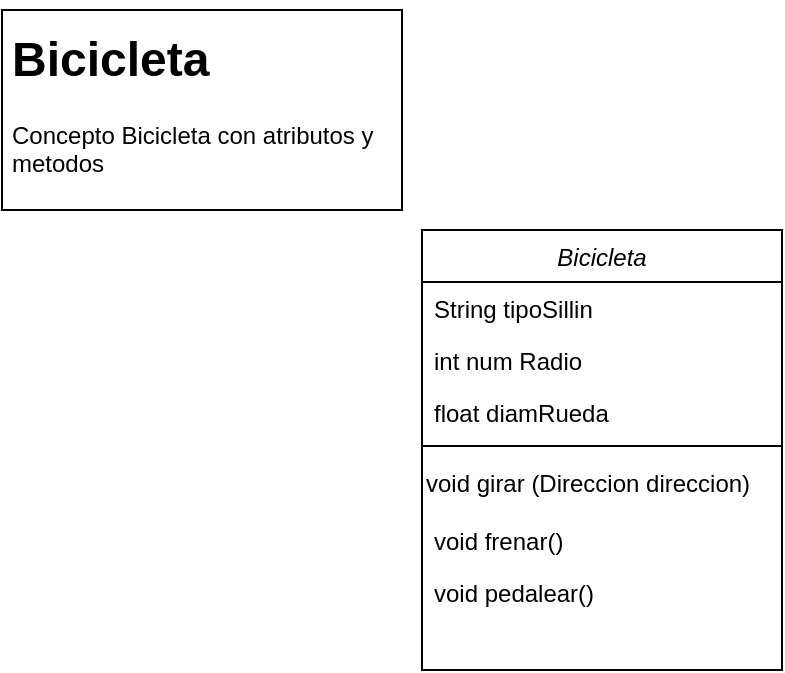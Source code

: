 <mxfile version="23.0.2" type="device" pages="3">
  <diagram id="C5RBs43oDa-KdzZeNtuy" name="Bicicleta">
    <mxGraphModel dx="1185" dy="683" grid="1" gridSize="10" guides="1" tooltips="1" connect="1" arrows="1" fold="1" page="1" pageScale="1" pageWidth="827" pageHeight="1169" math="0" shadow="0">
      <root>
        <mxCell id="WIyWlLk6GJQsqaUBKTNV-0" />
        <mxCell id="WIyWlLk6GJQsqaUBKTNV-1" parent="WIyWlLk6GJQsqaUBKTNV-0" />
        <mxCell id="zkfFHV4jXpPFQw0GAbJ--0" value="Bicicleta" style="swimlane;fontStyle=2;align=center;verticalAlign=top;childLayout=stackLayout;horizontal=1;startSize=26;horizontalStack=0;resizeParent=1;resizeLast=0;collapsible=1;marginBottom=0;rounded=0;shadow=0;strokeWidth=1;" parent="WIyWlLk6GJQsqaUBKTNV-1" vertex="1">
          <mxGeometry x="220" y="120" width="180" height="220" as="geometry">
            <mxRectangle x="230" y="140" width="160" height="26" as="alternateBounds" />
          </mxGeometry>
        </mxCell>
        <mxCell id="zkfFHV4jXpPFQw0GAbJ--2" value="String tipoSillin&#xa;" style="text;align=left;verticalAlign=top;spacingLeft=4;spacingRight=4;overflow=hidden;rotatable=0;points=[[0,0.5],[1,0.5]];portConstraint=eastwest;rounded=0;shadow=0;html=0;" parent="zkfFHV4jXpPFQw0GAbJ--0" vertex="1">
          <mxGeometry y="26" width="180" height="26" as="geometry" />
        </mxCell>
        <mxCell id="zkfFHV4jXpPFQw0GAbJ--3" value="int num Radio" style="text;align=left;verticalAlign=top;spacingLeft=4;spacingRight=4;overflow=hidden;rotatable=0;points=[[0,0.5],[1,0.5]];portConstraint=eastwest;rounded=0;shadow=0;html=0;" parent="zkfFHV4jXpPFQw0GAbJ--0" vertex="1">
          <mxGeometry y="52" width="180" height="26" as="geometry" />
        </mxCell>
        <mxCell id="zkfFHV4jXpPFQw0GAbJ--5" value="float diamRueda" style="text;align=left;verticalAlign=top;spacingLeft=4;spacingRight=4;overflow=hidden;rotatable=0;points=[[0,0.5],[1,0.5]];portConstraint=eastwest;" parent="zkfFHV4jXpPFQw0GAbJ--0" vertex="1">
          <mxGeometry y="78" width="180" height="26" as="geometry" />
        </mxCell>
        <mxCell id="zkfFHV4jXpPFQw0GAbJ--4" value="" style="line;html=1;strokeWidth=1;align=left;verticalAlign=middle;spacingTop=-1;spacingLeft=3;spacingRight=3;rotatable=0;labelPosition=right;points=[];portConstraint=eastwest;" parent="zkfFHV4jXpPFQw0GAbJ--0" vertex="1">
          <mxGeometry y="104" width="180" height="8" as="geometry" />
        </mxCell>
        <mxCell id="AgwjODAUbEBctoUbXbI7-3" value="void girar (Direccion direccion)" style="text;html=1;strokeColor=none;fillColor=none;align=left;verticalAlign=middle;whiteSpace=wrap;rounded=0;" parent="zkfFHV4jXpPFQw0GAbJ--0" vertex="1">
          <mxGeometry y="112" width="180" height="30" as="geometry" />
        </mxCell>
        <mxCell id="AgwjODAUbEBctoUbXbI7-5" value="void frenar()" style="text;align=left;verticalAlign=top;spacingLeft=4;spacingRight=4;overflow=hidden;rotatable=0;points=[[0,0.5],[1,0.5]];portConstraint=eastwest;" parent="zkfFHV4jXpPFQw0GAbJ--0" vertex="1">
          <mxGeometry y="142" width="180" height="26" as="geometry" />
        </mxCell>
        <mxCell id="AgwjODAUbEBctoUbXbI7-6" value="void pedalear()" style="text;align=left;verticalAlign=top;spacingLeft=4;spacingRight=4;overflow=hidden;rotatable=0;points=[[0,0.5],[1,0.5]];portConstraint=eastwest;" parent="zkfFHV4jXpPFQw0GAbJ--0" vertex="1">
          <mxGeometry y="168" width="180" height="26" as="geometry" />
        </mxCell>
        <mxCell id="AgwjODAUbEBctoUbXbI7-1" value="" style="rounded=0;whiteSpace=wrap;html=1;" parent="WIyWlLk6GJQsqaUBKTNV-1" vertex="1">
          <mxGeometry x="10" y="10" width="200" height="100" as="geometry" />
        </mxCell>
        <mxCell id="AgwjODAUbEBctoUbXbI7-0" value="&lt;h1&gt;Bicicleta&lt;/h1&gt;&lt;p&gt;Concepto Bicicleta con atributos y metodos&lt;/p&gt;" style="text;html=1;strokeColor=none;fillColor=none;spacing=5;spacingTop=-20;whiteSpace=wrap;overflow=hidden;rounded=0;" parent="WIyWlLk6GJQsqaUBKTNV-1" vertex="1">
          <mxGeometry x="10" y="15" width="190" height="90" as="geometry" />
        </mxCell>
      </root>
    </mxGraphModel>
  </diagram>
  <diagram name="Telefono" id="k71K0U-mPtM27eCYBqxp">
    <mxGraphModel dx="1185" dy="683" grid="1" gridSize="10" guides="1" tooltips="1" connect="1" arrows="1" fold="1" page="1" pageScale="1" pageWidth="827" pageHeight="1169" math="0" shadow="0">
      <root>
        <mxCell id="erYnBfg6eS9x8cGo7tnZ-0" />
        <mxCell id="erYnBfg6eS9x8cGo7tnZ-1" parent="erYnBfg6eS9x8cGo7tnZ-0" />
        <mxCell id="erYnBfg6eS9x8cGo7tnZ-2" value="Telefono" style="swimlane;fontStyle=2;align=center;verticalAlign=top;childLayout=stackLayout;horizontal=1;startSize=26;horizontalStack=0;resizeParent=1;resizeLast=0;collapsible=1;marginBottom=0;rounded=0;shadow=0;strokeWidth=1;" parent="erYnBfg6eS9x8cGo7tnZ-1" vertex="1">
          <mxGeometry x="220" y="120" width="180" height="220" as="geometry">
            <mxRectangle x="230" y="140" width="160" height="26" as="alternateBounds" />
          </mxGeometry>
        </mxCell>
        <mxCell id="erYnBfg6eS9x8cGo7tnZ-3" value="String color" style="text;align=left;verticalAlign=top;spacingLeft=4;spacingRight=4;overflow=hidden;rotatable=0;points=[[0,0.5],[1,0.5]];portConstraint=eastwest;rounded=0;shadow=0;html=0;" parent="erYnBfg6eS9x8cGo7tnZ-2" vertex="1">
          <mxGeometry y="26" width="180" height="26" as="geometry" />
        </mxCell>
        <mxCell id="erYnBfg6eS9x8cGo7tnZ-4" value="double precio" style="text;align=left;verticalAlign=top;spacingLeft=4;spacingRight=4;overflow=hidden;rotatable=0;points=[[0,0.5],[1,0.5]];portConstraint=eastwest;rounded=0;shadow=0;html=0;" parent="erYnBfg6eS9x8cGo7tnZ-2" vertex="1">
          <mxGeometry y="52" width="180" height="26" as="geometry" />
        </mxCell>
        <mxCell id="erYnBfg6eS9x8cGo7tnZ-5" value="double extension_cable" style="text;align=left;verticalAlign=top;spacingLeft=4;spacingRight=4;overflow=hidden;rotatable=0;points=[[0,0.5],[1,0.5]];portConstraint=eastwest;" parent="erYnBfg6eS9x8cGo7tnZ-2" vertex="1">
          <mxGeometry y="78" width="180" height="26" as="geometry" />
        </mxCell>
        <mxCell id="mLVXupoufUAHCKLVJrX0-0" value="String forma_marcar" style="text;align=left;verticalAlign=top;spacingLeft=4;spacingRight=4;overflow=hidden;rotatable=0;points=[[0,0.5],[1,0.5]];portConstraint=eastwest;" parent="erYnBfg6eS9x8cGo7tnZ-2" vertex="1">
          <mxGeometry y="104" width="180" height="26" as="geometry" />
        </mxCell>
        <mxCell id="erYnBfg6eS9x8cGo7tnZ-6" value="" style="line;html=1;strokeWidth=1;align=left;verticalAlign=middle;spacingTop=-1;spacingLeft=3;spacingRight=3;rotatable=0;labelPosition=right;points=[];portConstraint=eastwest;" parent="erYnBfg6eS9x8cGo7tnZ-2" vertex="1">
          <mxGeometry y="130" width="180" height="8" as="geometry" />
        </mxCell>
        <mxCell id="erYnBfg6eS9x8cGo7tnZ-8" value="bool marcar()" style="text;align=left;verticalAlign=top;spacingLeft=4;spacingRight=4;overflow=hidden;rotatable=0;points=[[0,0.5],[1,0.5]];portConstraint=eastwest;" parent="erYnBfg6eS9x8cGo7tnZ-2" vertex="1">
          <mxGeometry y="138" width="180" height="26" as="geometry" />
        </mxCell>
        <mxCell id="erYnBfg6eS9x8cGo7tnZ-9" value="void contestar()" style="text;align=left;verticalAlign=top;spacingLeft=4;spacingRight=4;overflow=hidden;rotatable=0;points=[[0,0.5],[1,0.5]];portConstraint=eastwest;" parent="erYnBfg6eS9x8cGo7tnZ-2" vertex="1">
          <mxGeometry y="164" width="180" height="26" as="geometry" />
        </mxCell>
        <mxCell id="erYnBfg6eS9x8cGo7tnZ-10" value="" style="rounded=0;whiteSpace=wrap;html=1;" parent="erYnBfg6eS9x8cGo7tnZ-1" vertex="1">
          <mxGeometry x="10" y="10" width="200" height="100" as="geometry" />
        </mxCell>
        <mxCell id="erYnBfg6eS9x8cGo7tnZ-11" value="&lt;h1&gt;Telefono&lt;/h1&gt;&lt;p&gt;Concepto Telefono con atributos y metodos&lt;/p&gt;" style="text;html=1;strokeColor=none;fillColor=none;spacing=5;spacingTop=-20;whiteSpace=wrap;overflow=hidden;rounded=0;" parent="erYnBfg6eS9x8cGo7tnZ-1" vertex="1">
          <mxGeometry x="10" y="15" width="190" height="90" as="geometry" />
        </mxCell>
      </root>
    </mxGraphModel>
  </diagram>
  <diagram name="Walkman" id="liUa7Sv8bGjh6vthdI10">
    <mxGraphModel dx="988" dy="570" grid="1" gridSize="10" guides="1" tooltips="1" connect="1" arrows="1" fold="1" page="1" pageScale="1" pageWidth="827" pageHeight="1169" math="0" shadow="0">
      <root>
        <mxCell id="kcVI-7ywDCT4lNcXVBqf-0" />
        <mxCell id="kcVI-7ywDCT4lNcXVBqf-1" parent="kcVI-7ywDCT4lNcXVBqf-0" />
        <mxCell id="kcVI-7ywDCT4lNcXVBqf-2" value="Walkman" style="swimlane;fontStyle=2;align=center;verticalAlign=top;childLayout=stackLayout;horizontal=1;startSize=26;horizontalStack=0;resizeParent=1;resizeLast=0;collapsible=1;marginBottom=0;rounded=0;shadow=0;strokeWidth=1;" parent="kcVI-7ywDCT4lNcXVBqf-1" vertex="1">
          <mxGeometry x="220" y="120" width="180" height="220" as="geometry">
            <mxRectangle x="230" y="140" width="160" height="26" as="alternateBounds" />
          </mxGeometry>
        </mxCell>
        <mxCell id="kcVI-7ywDCT4lNcXVBqf-3" value="String color" style="text;align=left;verticalAlign=top;spacingLeft=4;spacingRight=4;overflow=hidden;rotatable=0;points=[[0,0.5],[1,0.5]];portConstraint=eastwest;rounded=0;shadow=0;html=0;" parent="kcVI-7ywDCT4lNcXVBqf-2" vertex="1">
          <mxGeometry y="26" width="180" height="26" as="geometry" />
        </mxCell>
        <mxCell id="kcVI-7ywDCT4lNcXVBqf-4" value="String marca" style="text;align=left;verticalAlign=top;spacingLeft=4;spacingRight=4;overflow=hidden;rotatable=0;points=[[0,0.5],[1,0.5]];portConstraint=eastwest;rounded=0;shadow=0;html=0;" parent="kcVI-7ywDCT4lNcXVBqf-2" vertex="1">
          <mxGeometry y="52" width="180" height="26" as="geometry" />
        </mxCell>
        <mxCell id="kcVI-7ywDCT4lNcXVBqf-5" value="String tipoDisquette" style="text;align=left;verticalAlign=top;spacingLeft=4;spacingRight=4;overflow=hidden;rotatable=0;points=[[0,0.5],[1,0.5]];portConstraint=eastwest;" parent="kcVI-7ywDCT4lNcXVBqf-2" vertex="1">
          <mxGeometry y="78" width="180" height="26" as="geometry" />
        </mxCell>
        <mxCell id="4Bdx-qfZAZCLWoMVO0Ug-0" value="Array listaBotones" style="text;align=left;verticalAlign=top;spacingLeft=4;spacingRight=4;overflow=hidden;rotatable=0;points=[[0,0.5],[1,0.5]];portConstraint=eastwest;rounded=0;shadow=0;html=0;" vertex="1" parent="kcVI-7ywDCT4lNcXVBqf-2">
          <mxGeometry y="104" width="180" height="26" as="geometry" />
        </mxCell>
        <mxCell id="kcVI-7ywDCT4lNcXVBqf-6" value="" style="line;html=1;strokeWidth=1;align=left;verticalAlign=middle;spacingTop=-1;spacingLeft=3;spacingRight=3;rotatable=0;labelPosition=right;points=[];portConstraint=eastwest;" parent="kcVI-7ywDCT4lNcXVBqf-2" vertex="1">
          <mxGeometry y="130" width="180" height="8" as="geometry" />
        </mxCell>
        <mxCell id="kcVI-7ywDCT4lNcXVBqf-8" value="void play()" style="text;align=left;verticalAlign=top;spacingLeft=4;spacingRight=4;overflow=hidden;rotatable=0;points=[[0,0.5],[1,0.5]];portConstraint=eastwest;" parent="kcVI-7ywDCT4lNcXVBqf-2" vertex="1">
          <mxGeometry y="138" width="180" height="26" as="geometry" />
        </mxCell>
        <mxCell id="4Bdx-qfZAZCLWoMVO0Ug-1" value="void stop()" style="text;align=left;verticalAlign=top;spacingLeft=4;spacingRight=4;overflow=hidden;rotatable=0;points=[[0,0.5],[1,0.5]];portConstraint=eastwest;" vertex="1" parent="kcVI-7ywDCT4lNcXVBqf-2">
          <mxGeometry y="164" width="180" height="26" as="geometry" />
        </mxCell>
        <mxCell id="kcVI-7ywDCT4lNcXVBqf-9" value="void rewind()" style="text;align=left;verticalAlign=top;spacingLeft=4;spacingRight=4;overflow=hidden;rotatable=0;points=[[0,0.5],[1,0.5]];portConstraint=eastwest;" parent="kcVI-7ywDCT4lNcXVBqf-2" vertex="1">
          <mxGeometry y="190" width="180" height="26" as="geometry" />
        </mxCell>
        <mxCell id="kcVI-7ywDCT4lNcXVBqf-10" value="" style="rounded=0;whiteSpace=wrap;html=1;" parent="kcVI-7ywDCT4lNcXVBqf-1" vertex="1">
          <mxGeometry x="10" y="10" width="200" height="100" as="geometry" />
        </mxCell>
        <mxCell id="kcVI-7ywDCT4lNcXVBqf-11" value="&lt;h1&gt;Walkman&lt;/h1&gt;&lt;p&gt;Concepto&amp;nbsp;Walkman atributos y metodos&lt;/p&gt;" style="text;html=1;strokeColor=none;fillColor=none;spacing=5;spacingTop=-20;whiteSpace=wrap;overflow=hidden;rounded=0;" parent="kcVI-7ywDCT4lNcXVBqf-1" vertex="1">
          <mxGeometry x="10" y="15" width="190" height="90" as="geometry" />
        </mxCell>
      </root>
    </mxGraphModel>
  </diagram>
</mxfile>
